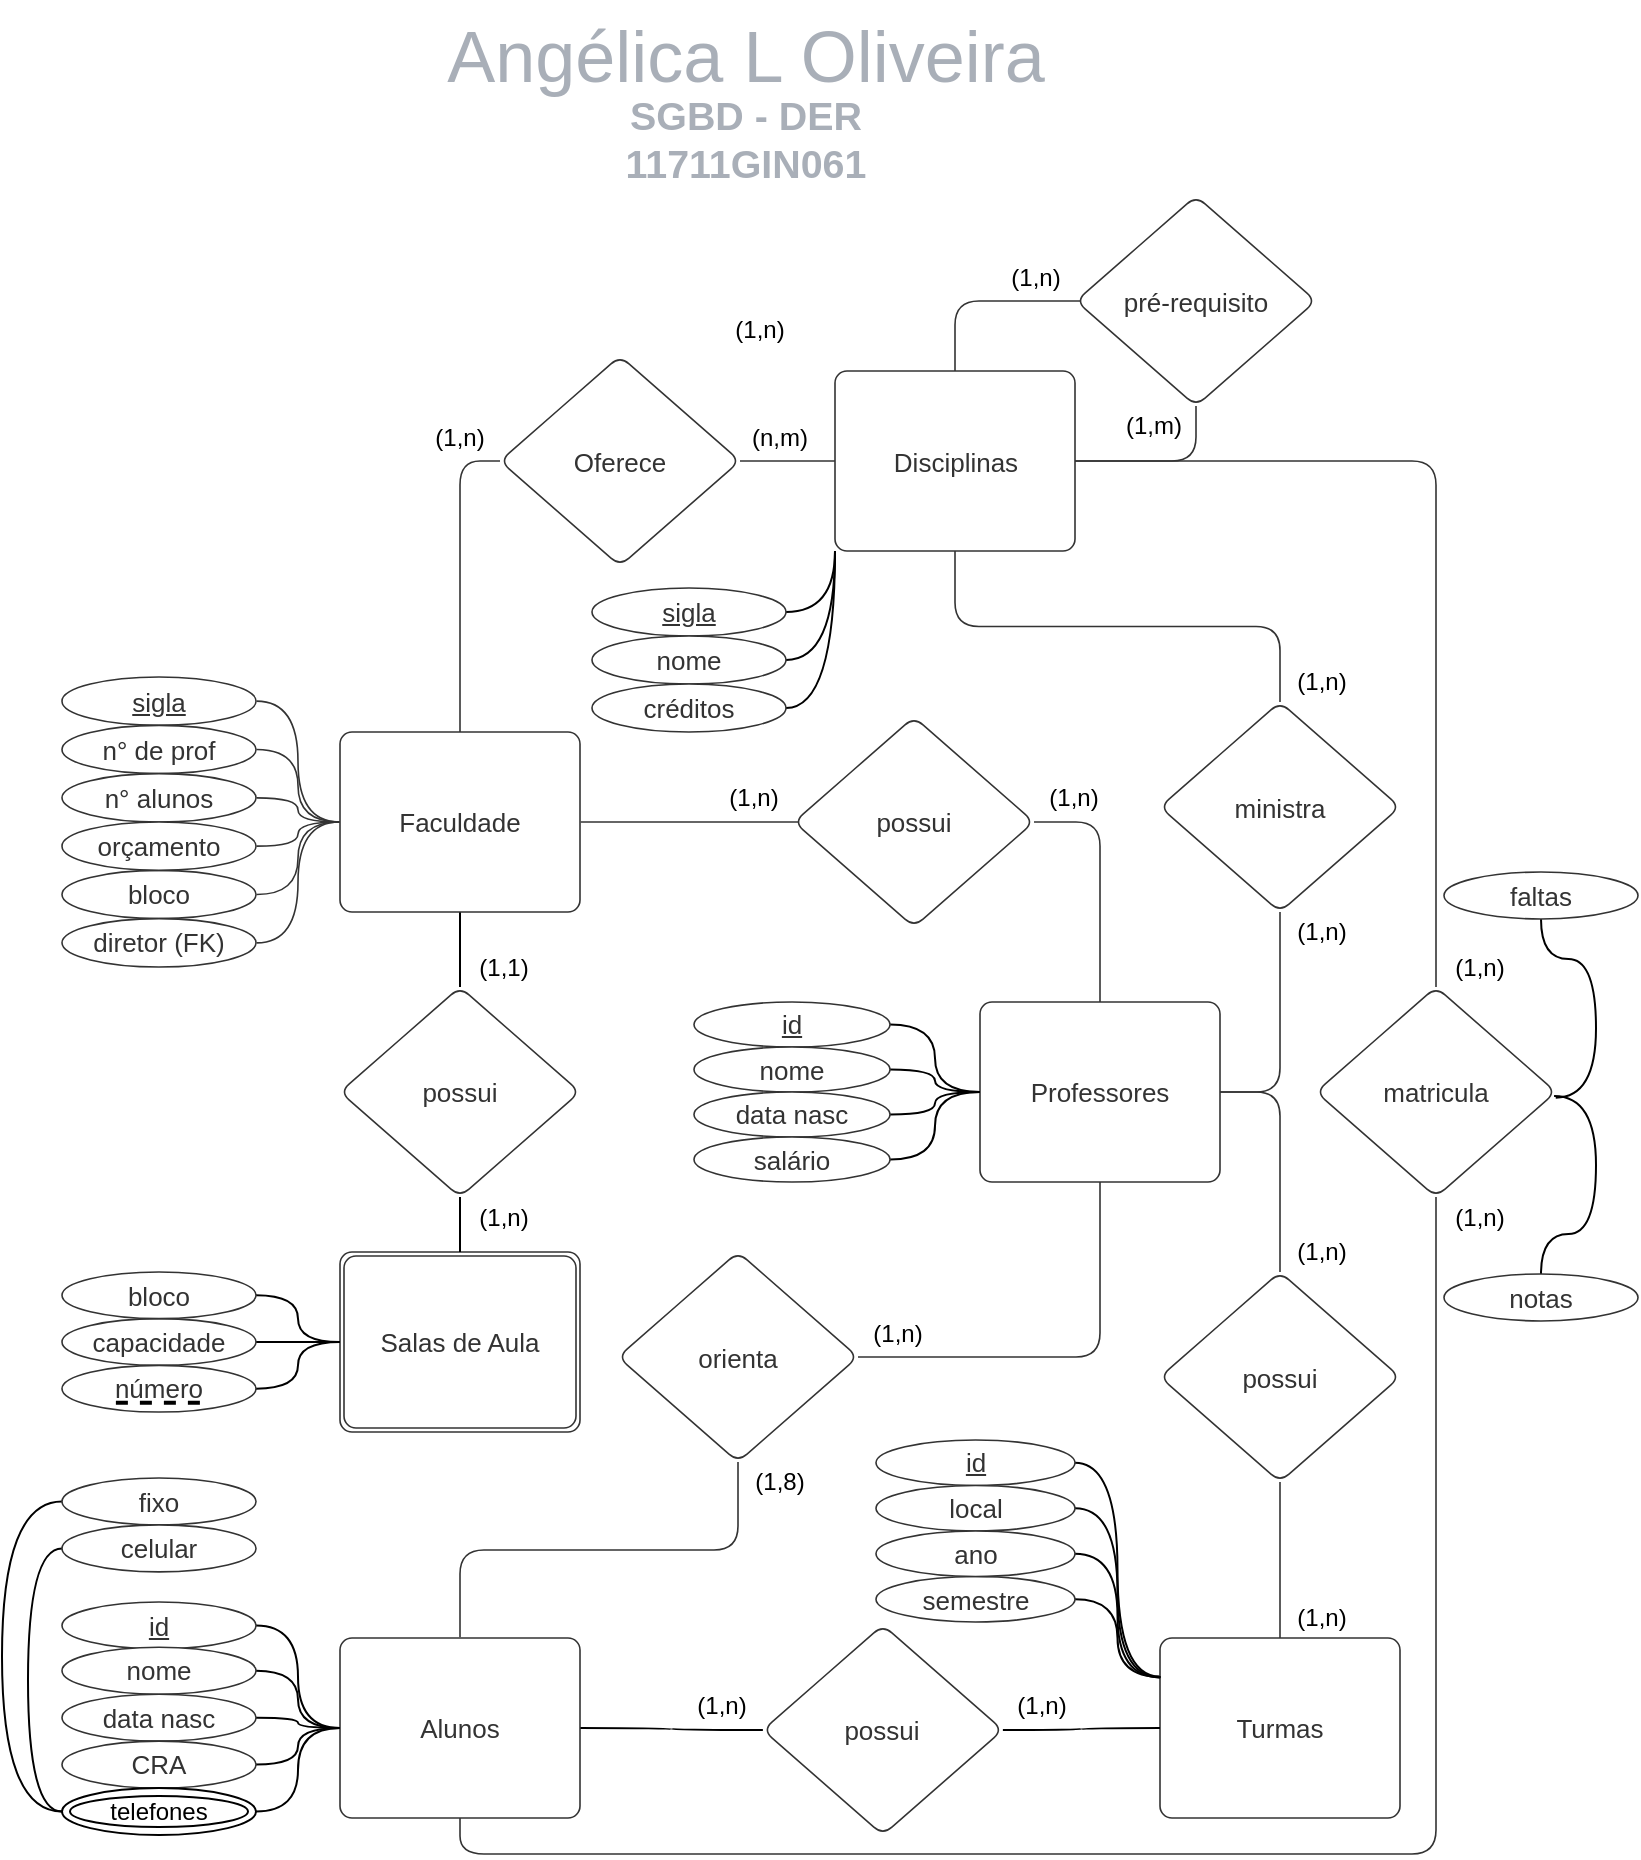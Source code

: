 <mxfile version="14.4.7" type="github">
  <diagram id="0k0tagOICq-q-ye2znuc" name="Page-1">
    <mxGraphModel dx="1537" dy="719" grid="0" gridSize="10" guides="1" tooltips="1" connect="0" arrows="1" fold="1" page="1" pageScale="1" pageWidth="827" pageHeight="1169" math="0" shadow="0">
      <root>
        <mxCell id="0" />
        <mxCell id="1" parent="0" />
        <UserObject label="&lt;div&gt;SGBD - DER&lt;/div&gt;&lt;div&gt;11711GIN061&lt;br&gt;&lt;/div&gt;" lucidchartObjectId="UGaBJGIUdZaL" id="CtVRzFDIOBK6Ej2HareU-1">
          <mxCell style="points=[[0.18,0.967,0]];html=1;overflow=block;blockSpacing=1;whiteSpace=wrap;;whiteSpace=wrap;fontSize=19.7;fontColor=#a9afb8;fontStyle=1;align=center;spacingLeft=7;spacingRight=7;spacingTop=2;spacing=3;strokeOpacity=0;fillOpacity=0;rounded=1;absoluteArcSize=1;arcSize=12;fillColor=#ffffff;strokeWidth=1.5;" parent="1" vertex="1">
            <mxGeometry x="-533" y="59" width="170" height="31" as="geometry" />
          </mxCell>
        </UserObject>
        <UserObject label="&lt;div&gt;&lt;font style=&quot;font-size: 36px&quot;&gt;Angélica L Oliveira&lt;/font&gt;&lt;/div&gt;" placeholders="1" lucidchartObjectId="UGaBLjbw9.Wj" id="CtVRzFDIOBK6Ej2HareU-3">
          <mxCell style="html=1;overflow=block;blockSpacing=1;whiteSpace=wrap;;whiteSpace=wrap;fontSize=11.5;fontColor=#a9afb8;align=center;spacingLeft=7;spacingRight=7;spacingTop=2;spacing=3;strokeOpacity=0;fillOpacity=0;rounded=1;absoluteArcSize=1;arcSize=12;fillColor=#ffffff;strokeWidth=1.5;strokeColor=#000000;" parent="1" vertex="1">
            <mxGeometry x="-688" y="19" width="480" height="14" as="geometry" />
          </mxCell>
        </UserObject>
        <mxCell id="CtVRzFDIOBK6Ej2HareU-155" style="edgeStyle=orthogonalEdgeStyle;curved=1;rounded=0;orthogonalLoop=1;jettySize=auto;html=1;exitX=0.5;exitY=1;exitDx=0;exitDy=0;entryX=0.5;entryY=0;entryDx=0;entryDy=0;endArrow=none;endFill=0;" parent="1" source="CtVRzFDIOBK6Ej2HareU-4" target="CtVRzFDIOBK6Ej2HareU-154" edge="1">
          <mxGeometry relative="1" as="geometry" />
        </mxCell>
        <UserObject label="Faculdade" lucidchartObjectId="iomj5yJkuLLF" id="CtVRzFDIOBK6Ej2HareU-4">
          <mxCell style="html=1;overflow=block;blockSpacing=1;whiteSpace=wrap;;whiteSpace=wrap;fontSize=13;fontColor=#333333;align=center;spacing=9;strokeColor=#333333;strokeOpacity=100;fillOpacity=100;rounded=1;absoluteArcSize=1;arcSize=12;fillColor=#ffffff;strokeWidth=0.8;" parent="1" vertex="1">
            <mxGeometry x="-651" y="384" width="120" height="90" as="geometry" />
          </mxCell>
        </UserObject>
        <mxCell id="CtVRzFDIOBK6Ej2HareU-110" style="edgeStyle=orthogonalEdgeStyle;curved=1;rounded=0;orthogonalLoop=1;jettySize=auto;html=1;exitX=0;exitY=0.5;exitDx=0;exitDy=0;entryX=1;entryY=0.5;entryDx=0;entryDy=0;endArrow=none;endFill=0;" parent="1" source="CtVRzFDIOBK6Ej2HareU-5" target="CtVRzFDIOBK6Ej2HareU-106" edge="1">
          <mxGeometry relative="1" as="geometry" />
        </mxCell>
        <UserObject label="Professores" lucidchartObjectId="xomj~zyaZDRu" id="CtVRzFDIOBK6Ej2HareU-5">
          <mxCell style="html=1;overflow=block;blockSpacing=1;whiteSpace=wrap;;whiteSpace=wrap;fontSize=13;fontColor=#333333;align=center;spacing=9;strokeColor=#333333;strokeOpacity=100;fillOpacity=100;rounded=1;absoluteArcSize=1;arcSize=12;fillColor=#ffffff;strokeWidth=0.8;" parent="1" vertex="1">
            <mxGeometry x="-331" y="519" width="120" height="90" as="geometry" />
          </mxCell>
        </UserObject>
        <UserObject label="Disciplinas" lucidchartObjectId="Aomjm~CfPQzT" id="CtVRzFDIOBK6Ej2HareU-6">
          <mxCell style="html=1;overflow=block;blockSpacing=1;whiteSpace=wrap;;whiteSpace=wrap;fontSize=13;fontColor=#333333;align=center;spacing=9;strokeColor=#333333;strokeOpacity=100;fillOpacity=100;rounded=1;absoluteArcSize=1;arcSize=12;fillColor=#ffffff;strokeWidth=0.8;" parent="1" vertex="1">
            <mxGeometry x="-403.5" y="203.5" width="120" height="90" as="geometry" />
          </mxCell>
        </UserObject>
        <mxCell id="CtVRzFDIOBK6Ej2HareU-151" style="edgeStyle=orthogonalEdgeStyle;curved=1;rounded=0;orthogonalLoop=1;jettySize=auto;html=1;exitX=1;exitY=0.5;exitDx=0;exitDy=0;endArrow=none;endFill=0;" parent="1" source="CtVRzFDIOBK6Ej2HareU-7" target="CtVRzFDIOBK6Ej2HareU-148" edge="1">
          <mxGeometry relative="1" as="geometry" />
        </mxCell>
        <UserObject label="Alunos" lucidchartObjectId="FomjPvOgdOiP" id="CtVRzFDIOBK6Ej2HareU-7">
          <mxCell style="html=1;overflow=block;blockSpacing=1;whiteSpace=wrap;;whiteSpace=wrap;fontSize=13;fontColor=#333333;align=center;spacing=9;strokeColor=#333333;strokeOpacity=100;fillOpacity=100;rounded=1;absoluteArcSize=1;arcSize=12;fillColor=#ffffff;strokeWidth=0.8;" parent="1" vertex="1">
            <mxGeometry x="-651" y="837" width="120" height="90" as="geometry" />
          </mxCell>
        </UserObject>
        <UserObject label="Oferece" lucidchartObjectId="UzmjYmP2OxTb" id="CtVRzFDIOBK6Ej2HareU-8">
          <mxCell style="html=1;overflow=block;blockSpacing=1;whiteSpace=wrap;shape=rhombus;whiteSpace=wrap;fontSize=13;fontColor=#333333;align=center;spacing=3.8;strokeColor=#333333;strokeOpacity=100;fillOpacity=100;rounded=1;absoluteArcSize=1;arcSize=12;fillColor=#ffffff;strokeWidth=0.8;" parent="1" vertex="1">
            <mxGeometry x="-571" y="196" width="120" height="105" as="geometry" />
          </mxCell>
        </UserObject>
        <UserObject label="" lucidchartObjectId="dAmjuNjE_fYU" id="CtVRzFDIOBK6Ej2HareU-9">
          <mxCell style="html=1;jettySize=18;whiteSpace=wrap;fontSize=13;strokeColor=#333333;strokeOpacity=100;strokeWidth=0.8;rounded=1;arcSize=24;edgeStyle=orthogonalEdgeStyle;startArrow=none;;endArrow=none;;exitX=0.5;exitY=0;entryX=0;entryY=0.5;entryDx=0;entryDy=0;exitDx=0;exitDy=0;" parent="1" source="CtVRzFDIOBK6Ej2HareU-4" target="CtVRzFDIOBK6Ej2HareU-8" edge="1">
            <mxGeometry width="100" height="100" relative="1" as="geometry">
              <Array as="points" />
            </mxGeometry>
          </mxCell>
        </UserObject>
        <UserObject label="" lucidchartObjectId="xAmjLvCmLTmo" id="CtVRzFDIOBK6Ej2HareU-10">
          <mxCell style="html=1;jettySize=18;whiteSpace=wrap;fontSize=13;strokeColor=#333333;strokeOpacity=100;strokeWidth=0.8;rounded=1;arcSize=24;edgeStyle=orthogonalEdgeStyle;startArrow=none;;endArrow=none;;exitX=1;exitY=0.5;entryX=0;entryY=0.5;exitDx=0;exitDy=0;entryDx=0;entryDy=0;" parent="1" source="CtVRzFDIOBK6Ej2HareU-8" target="CtVRzFDIOBK6Ej2HareU-6" edge="1">
            <mxGeometry width="100" height="100" relative="1" as="geometry">
              <Array as="points" />
            </mxGeometry>
          </mxCell>
        </UserObject>
        <UserObject label="possui" lucidchartObjectId="~BmjNlRGVKcV" id="CtVRzFDIOBK6Ej2HareU-11">
          <mxCell style="html=1;overflow=block;blockSpacing=1;whiteSpace=wrap;shape=rhombus;whiteSpace=wrap;fontSize=13;fontColor=#333333;align=center;spacing=3.8;strokeColor=#333333;strokeOpacity=100;fillOpacity=100;rounded=1;absoluteArcSize=1;arcSize=12;fillColor=#ffffff;strokeWidth=0.8;" parent="1" vertex="1">
            <mxGeometry x="-424" y="376.5" width="120" height="105" as="geometry" />
          </mxCell>
        </UserObject>
        <UserObject label="" lucidchartObjectId="MCmj5-dp299C" id="CtVRzFDIOBK6Ej2HareU-12">
          <mxCell style="html=1;jettySize=18;whiteSpace=wrap;fontSize=13;strokeColor=#333333;strokeOpacity=100;strokeWidth=0.8;rounded=1;arcSize=24;edgeStyle=orthogonalEdgeStyle;startArrow=none;;endArrow=none;;exitX=0.5;exitY=0;entryX=1;entryY=0.5;entryDx=0;entryDy=0;exitDx=0;exitDy=0;" parent="1" source="CtVRzFDIOBK6Ej2HareU-5" target="CtVRzFDIOBK6Ej2HareU-11" edge="1">
            <mxGeometry width="100" height="100" relative="1" as="geometry">
              <Array as="points" />
            </mxGeometry>
          </mxCell>
        </UserObject>
        <UserObject label="" lucidchartObjectId="WCmjzMi76Cz9" id="CtVRzFDIOBK6Ej2HareU-13">
          <mxCell style="html=1;jettySize=18;whiteSpace=wrap;fontSize=13;strokeColor=#333333;strokeOpacity=100;strokeWidth=0.8;rounded=1;arcSize=24;edgeStyle=orthogonalEdgeStyle;startArrow=none;;endArrow=none;;exitX=0.019;exitY=0.5;exitPerimeter=0;entryX=1.003;entryY=0.5;entryPerimeter=0;" parent="1" source="CtVRzFDIOBK6Ej2HareU-11" target="CtVRzFDIOBK6Ej2HareU-4" edge="1">
            <mxGeometry width="100" height="100" relative="1" as="geometry">
              <Array as="points" />
            </mxGeometry>
          </mxCell>
        </UserObject>
        <UserObject label="ministra" lucidchartObjectId="_CmjO9TMk5nC" id="CtVRzFDIOBK6Ej2HareU-14">
          <mxCell style="html=1;overflow=block;blockSpacing=1;whiteSpace=wrap;shape=rhombus;whiteSpace=wrap;fontSize=13;fontColor=#333333;align=center;spacing=3.8;strokeColor=#333333;strokeOpacity=100;fillOpacity=100;rounded=1;absoluteArcSize=1;arcSize=12;fillColor=#ffffff;strokeWidth=0.8;" parent="1" vertex="1">
            <mxGeometry x="-241" y="369" width="120" height="105" as="geometry" />
          </mxCell>
        </UserObject>
        <UserObject label="" lucidchartObjectId="aDmjiUkm2qg4" id="CtVRzFDIOBK6Ej2HareU-15">
          <mxCell style="html=1;jettySize=18;whiteSpace=wrap;fontSize=13;strokeColor=#333333;strokeOpacity=100;strokeWidth=0.8;rounded=1;arcSize=24;edgeStyle=orthogonalEdgeStyle;startArrow=none;;endArrow=none;;exitX=1;exitY=0.5;entryX=0.5;entryY=1;entryDx=0;entryDy=0;exitDx=0;exitDy=0;" parent="1" source="CtVRzFDIOBK6Ej2HareU-5" target="CtVRzFDIOBK6Ej2HareU-14" edge="1">
            <mxGeometry width="100" height="100" relative="1" as="geometry">
              <Array as="points" />
              <mxPoint x="-191" y="4" as="targetPoint" />
            </mxGeometry>
          </mxCell>
        </UserObject>
        <UserObject label="" lucidchartObjectId="fDmjT.F.xK~0" id="CtVRzFDIOBK6Ej2HareU-16">
          <mxCell style="html=1;jettySize=18;whiteSpace=wrap;fontSize=13;strokeColor=#333333;strokeOpacity=100;strokeWidth=0.8;rounded=1;arcSize=24;edgeStyle=orthogonalEdgeStyle;startArrow=none;;endArrow=none;;entryX=0.5;entryY=1;exitX=0.5;exitY=0;exitDx=0;exitDy=0;entryDx=0;entryDy=0;" parent="1" source="CtVRzFDIOBK6Ej2HareU-14" target="CtVRzFDIOBK6Ej2HareU-6" edge="1">
            <mxGeometry width="100" height="100" relative="1" as="geometry">
              <Array as="points" />
              <mxPoint x="-181" y="411" as="sourcePoint" />
            </mxGeometry>
          </mxCell>
        </UserObject>
        <UserObject label="orienta" lucidchartObjectId="pDmjEAedYxlP" id="CtVRzFDIOBK6Ej2HareU-17">
          <mxCell style="html=1;overflow=block;blockSpacing=1;whiteSpace=wrap;shape=rhombus;whiteSpace=wrap;fontSize=13;fontColor=#333333;align=center;spacing=3.8;strokeColor=#333333;strokeOpacity=100;fillOpacity=100;rounded=1;absoluteArcSize=1;arcSize=12;fillColor=#ffffff;strokeWidth=0.8;" parent="1" vertex="1">
            <mxGeometry x="-512" y="644" width="120" height="105" as="geometry" />
          </mxCell>
        </UserObject>
        <UserObject label="" lucidchartObjectId="yDmjnPk5z_PZ" id="CtVRzFDIOBK6Ej2HareU-18">
          <mxCell style="html=1;jettySize=18;whiteSpace=wrap;fontSize=13;strokeColor=#333333;strokeOpacity=100;strokeWidth=0.8;rounded=1;arcSize=24;edgeStyle=orthogonalEdgeStyle;startArrow=none;;endArrow=none;;exitX=0.5;exitY=1;entryX=1;entryY=0.5;exitDx=0;exitDy=0;entryDx=0;entryDy=0;" parent="1" source="CtVRzFDIOBK6Ej2HareU-5" target="CtVRzFDIOBK6Ej2HareU-17" edge="1">
            <mxGeometry width="100" height="100" relative="1" as="geometry">
              <Array as="points" />
            </mxGeometry>
          </mxCell>
        </UserObject>
        <UserObject label="" lucidchartObjectId="BDmjD462HrRi" id="CtVRzFDIOBK6Ej2HareU-19">
          <mxCell style="html=1;jettySize=18;whiteSpace=wrap;fontSize=13;strokeColor=#333333;strokeOpacity=100;strokeWidth=0.8;rounded=1;arcSize=24;edgeStyle=orthogonalEdgeStyle;startArrow=none;;endArrow=none;;entryX=0.5;entryY=-0.004;entryPerimeter=0;exitX=0.5;exitY=1;exitDx=0;exitDy=0;" parent="1" source="CtVRzFDIOBK6Ej2HareU-17" target="CtVRzFDIOBK6Ej2HareU-7" edge="1">
            <mxGeometry width="100" height="100" relative="1" as="geometry">
              <Array as="points" />
              <mxPoint x="-452" y="749" as="sourcePoint" />
            </mxGeometry>
          </mxCell>
        </UserObject>
        <UserObject label="possui" lucidchartObjectId="ZDmjs5NYemhn" id="CtVRzFDIOBK6Ej2HareU-20">
          <mxCell style="html=1;overflow=block;blockSpacing=1;whiteSpace=wrap;shape=rhombus;whiteSpace=wrap;fontSize=13;fontColor=#333333;align=center;spacing=3.8;strokeColor=#333333;strokeOpacity=100;fillOpacity=100;rounded=1;absoluteArcSize=1;arcSize=12;fillColor=#ffffff;strokeWidth=0.8;" parent="1" vertex="1">
            <mxGeometry x="-241" y="654" width="120" height="105" as="geometry" />
          </mxCell>
        </UserObject>
        <UserObject label="" lucidchartObjectId="pEmja8BC-TZG" id="CtVRzFDIOBK6Ej2HareU-21">
          <mxCell style="html=1;jettySize=18;whiteSpace=wrap;fontSize=13;strokeColor=#333333;strokeOpacity=100;strokeWidth=0.8;rounded=1;arcSize=24;edgeStyle=orthogonalEdgeStyle;startArrow=none;;endArrow=none;;exitX=1;exitY=0.5;exitDx=0;exitDy=0;" parent="1" source="CtVRzFDIOBK6Ej2HareU-5" target="CtVRzFDIOBK6Ej2HareU-20" edge="1">
            <mxGeometry width="100" height="100" relative="1" as="geometry">
              <Array as="points" />
            </mxGeometry>
          </mxCell>
        </UserObject>
        <UserObject label="" lucidchartObjectId="FEmjuh.W_axb" id="CtVRzFDIOBK6Ej2HareU-22">
          <mxCell style="html=1;jettySize=18;whiteSpace=wrap;fontSize=13;strokeColor=#333333;strokeOpacity=100;strokeWidth=0.8;rounded=1;arcSize=24;edgeStyle=orthogonalEdgeStyle;startArrow=none;;endArrow=none;;exitX=0.5;exitY=1;entryX=0.5;entryY=0;exitDx=0;exitDy=0;entryDx=0;entryDy=0;" parent="1" source="CtVRzFDIOBK6Ej2HareU-20" target="CtVRzFDIOBK6Ej2HareU-34" edge="1">
            <mxGeometry width="100" height="100" relative="1" as="geometry">
              <Array as="points" />
              <mxPoint x="-183.06" y="773" as="sourcePoint" />
            </mxGeometry>
          </mxCell>
        </UserObject>
        <UserObject label="pré-requisito" lucidchartObjectId="REmjL6j6m4Zm" id="CtVRzFDIOBK6Ej2HareU-23">
          <mxCell style="html=1;overflow=block;blockSpacing=1;whiteSpace=wrap;shape=rhombus;whiteSpace=wrap;fontSize=13;fontColor=#333333;align=center;spacing=3.8;strokeColor=#333333;strokeOpacity=100;fillOpacity=100;rounded=1;absoluteArcSize=1;arcSize=12;fillColor=#ffffff;strokeWidth=0.8;" parent="1" vertex="1">
            <mxGeometry x="-283" y="116" width="120" height="105" as="geometry" />
          </mxCell>
        </UserObject>
        <UserObject label="" lucidchartObjectId="YEmjEZizZ.XD" id="CtVRzFDIOBK6Ej2HareU-24">
          <mxCell style="html=1;jettySize=18;whiteSpace=wrap;fontSize=13;strokeColor=#333333;strokeOpacity=100;strokeWidth=0.8;rounded=1;arcSize=24;edgeStyle=orthogonalEdgeStyle;startArrow=none;;endArrow=none;;exitX=1;exitY=0.5;entryX=0.5;entryY=1;exitDx=0;exitDy=0;entryDx=0;entryDy=0;" parent="1" source="CtVRzFDIOBK6Ej2HareU-6" target="CtVRzFDIOBK6Ej2HareU-23" edge="1">
            <mxGeometry width="100" height="100" relative="1" as="geometry">
              <Array as="points" />
            </mxGeometry>
          </mxCell>
        </UserObject>
        <UserObject label="" lucidchartObjectId="9EmjZBSx3TJS" id="CtVRzFDIOBK6Ej2HareU-25">
          <mxCell style="html=1;jettySize=18;whiteSpace=wrap;fontSize=13;strokeColor=#333333;strokeOpacity=100;strokeWidth=0.8;rounded=1;arcSize=24;edgeStyle=orthogonalEdgeStyle;startArrow=none;;endArrow=none;;exitX=0.019;exitY=0.5;exitPerimeter=0;entryX=0.5;entryY=0;entryDx=0;entryDy=0;" parent="1" source="CtVRzFDIOBK6Ej2HareU-23" target="CtVRzFDIOBK6Ej2HareU-6" edge="1">
            <mxGeometry width="100" height="100" relative="1" as="geometry">
              <Array as="points" />
            </mxGeometry>
          </mxCell>
        </UserObject>
        <UserObject label="Salas de Aula" lucidchartObjectId="ZJmj8_7ffC9h" id="CtVRzFDIOBK6Ej2HareU-32">
          <mxCell style="html=1;overflow=block;blockSpacing=1;whiteSpace=wrap;shape=ext;double=1;whiteSpace=wrap;fontSize=13;fontColor=#333333;align=center;spacing=3.8;strokeColor=#333333;strokeOpacity=100;fillOpacity=100;rounded=1;absoluteArcSize=1;arcSize=12;fillColor=#ffffff;strokeWidth=0.8;" parent="1" vertex="1">
            <mxGeometry x="-651" y="644" width="120" height="90" as="geometry" />
          </mxCell>
        </UserObject>
        <mxCell id="CtVRzFDIOBK6Ej2HareU-93" style="edgeStyle=orthogonalEdgeStyle;rounded=0;orthogonalLoop=1;jettySize=auto;html=1;entryX=1;entryY=0.5;entryDx=0;entryDy=0;endArrow=none;endFill=0;curved=1;exitX=-0.001;exitY=0.214;exitDx=0;exitDy=0;exitPerimeter=0;" parent="1" source="CtVRzFDIOBK6Ej2HareU-34" target="CtVRzFDIOBK6Ej2HareU-78" edge="1">
          <mxGeometry relative="1" as="geometry">
            <mxPoint x="-242" y="848" as="sourcePoint" />
          </mxGeometry>
        </mxCell>
        <UserObject label="Turmas" lucidchartObjectId="HPmjRnHx5ylr" id="CtVRzFDIOBK6Ej2HareU-34">
          <mxCell style="html=1;overflow=block;blockSpacing=1;whiteSpace=wrap;;whiteSpace=wrap;fontSize=13;fontColor=#333333;align=center;spacing=3.8;strokeColor=#333333;strokeOpacity=100;fillOpacity=100;rounded=1;absoluteArcSize=1;arcSize=12;fillColor=#ffffff;strokeWidth=0.8;" parent="1" vertex="1">
            <mxGeometry x="-241" y="837" width="120" height="90" as="geometry" />
          </mxCell>
        </UserObject>
        <UserObject label="" lucidchartObjectId="5Smj8ZvPu2pv" id="CtVRzFDIOBK6Ej2HareU-39">
          <mxCell style="html=1;jettySize=18;whiteSpace=wrap;fontSize=13;strokeColor=#333333;strokeOpacity=100;strokeWidth=0.8;rounded=1;arcSize=24;edgeStyle=orthogonalEdgeStyle;startArrow=none;;endArrow=none;;exitX=1.003;exitY=0.5;exitPerimeter=0;entryX=-0.003;entryY=0.5;entryPerimeter=0;curved=1;" parent="1" source="CtVRzFDIOBK6Ej2HareU-33" target="CtVRzFDIOBK6Ej2HareU-4" edge="1">
            <mxGeometry width="100" height="100" relative="1" as="geometry" />
          </mxCell>
        </UserObject>
        <UserObject label="" lucidchartObjectId="bTmjVLnhN5Iq" id="CtVRzFDIOBK6Ej2HareU-40">
          <mxCell style="html=1;jettySize=18;whiteSpace=wrap;fontSize=13;strokeColor=#333333;strokeOpacity=100;strokeWidth=0.8;rounded=1;arcSize=24;edgeStyle=orthogonalEdgeStyle;startArrow=none;;endArrow=none;;exitX=1.003;exitY=0.5;exitPerimeter=0;entryX=-0.003;entryY=0.5;entryPerimeter=0;curved=1;" parent="1" source="CtVRzFDIOBK6Ej2HareU-35" target="CtVRzFDIOBK6Ej2HareU-4" edge="1">
            <mxGeometry width="100" height="100" relative="1" as="geometry" />
          </mxCell>
        </UserObject>
        <UserObject label="" lucidchartObjectId="mTmjp_HUGFZe" id="CtVRzFDIOBK6Ej2HareU-41">
          <mxCell style="html=1;jettySize=18;whiteSpace=wrap;fontSize=13;strokeColor=#333333;strokeOpacity=100;strokeWidth=0.8;rounded=1;arcSize=24;edgeStyle=orthogonalEdgeStyle;startArrow=none;;endArrow=none;;exitX=1.003;exitY=0.5;exitPerimeter=0;entryX=-0.003;entryY=0.5;entryPerimeter=0;curved=1;" parent="1" source="CtVRzFDIOBK6Ej2HareU-37" target="CtVRzFDIOBK6Ej2HareU-4" edge="1">
            <mxGeometry width="100" height="100" relative="1" as="geometry" />
          </mxCell>
        </UserObject>
        <UserObject label="" lucidchartObjectId="qTmjNSVt_GpQ" id="CtVRzFDIOBK6Ej2HareU-42">
          <mxCell style="html=1;jettySize=18;whiteSpace=wrap;fontSize=13;strokeColor=#333333;strokeOpacity=100;strokeWidth=0.8;rounded=1;arcSize=24;edgeStyle=orthogonalEdgeStyle;startArrow=none;;endArrow=none;;exitX=1.003;exitY=0.5;exitPerimeter=0;entryX=-0.003;entryY=0.5;entryPerimeter=0;curved=1;" parent="1" source="CtVRzFDIOBK6Ej2HareU-38" target="CtVRzFDIOBK6Ej2HareU-4" edge="1">
            <mxGeometry width="100" height="100" relative="1" as="geometry" />
          </mxCell>
        </UserObject>
        <UserObject label="" lucidchartObjectId="tTmjfXXcpOUJ" id="CtVRzFDIOBK6Ej2HareU-43">
          <mxCell style="html=1;jettySize=18;whiteSpace=wrap;fontSize=13;strokeColor=#333333;strokeOpacity=100;strokeWidth=0.8;rounded=1;arcSize=24;edgeStyle=orthogonalEdgeStyle;startArrow=none;;endArrow=none;;exitX=1.003;exitY=0.5;exitPerimeter=0;entryX=-0.003;entryY=0.5;entryPerimeter=0;curved=1;" parent="1" source="CtVRzFDIOBK6Ej2HareU-36" target="CtVRzFDIOBK6Ej2HareU-4" edge="1">
            <mxGeometry width="100" height="100" relative="1" as="geometry" />
          </mxCell>
        </UserObject>
        <UserObject label="" lucidchartObjectId="MUmjPoIUckg." id="CtVRzFDIOBK6Ej2HareU-45">
          <mxCell style="html=1;jettySize=18;whiteSpace=wrap;fontSize=13;strokeColor=#333333;strokeOpacity=100;strokeWidth=0.8;rounded=1;arcSize=24;edgeStyle=orthogonalEdgeStyle;startArrow=none;;endArrow=none;;exitX=1.003;exitY=0.5;exitPerimeter=0;entryX=-0.003;entryY=0.5;entryPerimeter=0;curved=1;" parent="1" source="CtVRzFDIOBK6Ej2HareU-44" target="CtVRzFDIOBK6Ej2HareU-4" edge="1">
            <mxGeometry width="100" height="100" relative="1" as="geometry" />
          </mxCell>
        </UserObject>
        <mxCell id="CtVRzFDIOBK6Ej2HareU-76" style="edgeStyle=orthogonalEdgeStyle;rounded=0;orthogonalLoop=1;jettySize=auto;html=1;exitX=0.5;exitY=1;exitDx=0;exitDy=0;" parent="1" edge="1">
          <mxGeometry relative="1" as="geometry">
            <mxPoint x="-183.06" y="773" as="sourcePoint" />
            <mxPoint x="-183.06" y="773" as="targetPoint" />
          </mxGeometry>
        </mxCell>
        <mxCell id="CtVRzFDIOBK6Ej2HareU-94" style="edgeStyle=orthogonalEdgeStyle;rounded=0;orthogonalLoop=1;jettySize=auto;html=1;exitX=1;exitY=0.5;exitDx=0;exitDy=0;endArrow=none;endFill=0;curved=1;entryX=0.003;entryY=0.217;entryDx=0;entryDy=0;entryPerimeter=0;" parent="1" source="CtVRzFDIOBK6Ej2HareU-79" target="CtVRzFDIOBK6Ej2HareU-34" edge="1">
          <mxGeometry relative="1" as="geometry">
            <mxPoint x="-241" y="838" as="targetPoint" />
          </mxGeometry>
        </mxCell>
        <mxCell id="CtVRzFDIOBK6Ej2HareU-95" style="edgeStyle=orthogonalEdgeStyle;rounded=0;orthogonalLoop=1;jettySize=auto;html=1;exitX=1;exitY=0.5;exitDx=0;exitDy=0;endArrow=none;endFill=0;curved=1;entryX=0.001;entryY=0.219;entryDx=0;entryDy=0;entryPerimeter=0;" parent="1" source="CtVRzFDIOBK6Ej2HareU-81" target="CtVRzFDIOBK6Ej2HareU-34" edge="1">
          <mxGeometry relative="1" as="geometry">
            <mxPoint x="-239" y="863" as="targetPoint" />
          </mxGeometry>
        </mxCell>
        <mxCell id="CtVRzFDIOBK6Ej2HareU-96" style="edgeStyle=orthogonalEdgeStyle;rounded=0;orthogonalLoop=1;jettySize=auto;html=1;exitX=1;exitY=0.5;exitDx=0;exitDy=0;endArrow=none;endFill=0;curved=1;entryX=-0.001;entryY=0.219;entryDx=0;entryDy=0;entryPerimeter=0;" parent="1" source="CtVRzFDIOBK6Ej2HareU-82" target="CtVRzFDIOBK6Ej2HareU-34" edge="1">
          <mxGeometry relative="1" as="geometry">
            <mxPoint x="-238" y="844" as="targetPoint" />
          </mxGeometry>
        </mxCell>
        <mxCell id="CtVRzFDIOBK6Ej2HareU-102" style="edgeStyle=orthogonalEdgeStyle;curved=1;rounded=0;orthogonalLoop=1;jettySize=auto;html=1;exitX=1;exitY=0.5;exitDx=0;exitDy=0;entryX=0;entryY=1;entryDx=0;entryDy=0;endArrow=none;endFill=0;" parent="1" source="CtVRzFDIOBK6Ej2HareU-97" target="CtVRzFDIOBK6Ej2HareU-6" edge="1">
          <mxGeometry relative="1" as="geometry" />
        </mxCell>
        <mxCell id="CtVRzFDIOBK6Ej2HareU-105" style="edgeStyle=orthogonalEdgeStyle;curved=1;rounded=0;orthogonalLoop=1;jettySize=auto;html=1;exitX=1;exitY=0.5;exitDx=0;exitDy=0;endArrow=none;endFill=0;entryX=0;entryY=1;entryDx=0;entryDy=0;" parent="1" source="CtVRzFDIOBK6Ej2HareU-98" target="CtVRzFDIOBK6Ej2HareU-6" edge="1">
          <mxGeometry relative="1" as="geometry" />
        </mxCell>
        <mxCell id="CtVRzFDIOBK6Ej2HareU-104" style="edgeStyle=orthogonalEdgeStyle;curved=1;rounded=0;orthogonalLoop=1;jettySize=auto;html=1;exitX=1;exitY=0.5;exitDx=0;exitDy=0;endArrow=none;endFill=0;entryX=0;entryY=1;entryDx=0;entryDy=0;" parent="1" source="CtVRzFDIOBK6Ej2HareU-99" target="CtVRzFDIOBK6Ej2HareU-6" edge="1">
          <mxGeometry relative="1" as="geometry" />
        </mxCell>
        <mxCell id="CtVRzFDIOBK6Ej2HareU-111" style="edgeStyle=orthogonalEdgeStyle;curved=1;rounded=0;orthogonalLoop=1;jettySize=auto;html=1;exitX=1;exitY=0.5;exitDx=0;exitDy=0;endArrow=none;endFill=0;entryX=0;entryY=0.5;entryDx=0;entryDy=0;" parent="1" source="CtVRzFDIOBK6Ej2HareU-107" target="CtVRzFDIOBK6Ej2HareU-5" edge="1">
          <mxGeometry relative="1" as="geometry">
            <mxPoint x="-81" y="374" as="targetPoint" />
          </mxGeometry>
        </mxCell>
        <mxCell id="CtVRzFDIOBK6Ej2HareU-112" style="edgeStyle=orthogonalEdgeStyle;curved=1;rounded=0;orthogonalLoop=1;jettySize=auto;html=1;exitX=1;exitY=0.5;exitDx=0;exitDy=0;endArrow=none;endFill=0;entryX=0;entryY=0.5;entryDx=0;entryDy=0;" parent="1" source="CtVRzFDIOBK6Ej2HareU-108" target="CtVRzFDIOBK6Ej2HareU-5" edge="1">
          <mxGeometry relative="1" as="geometry">
            <mxPoint x="-81" y="384" as="targetPoint" />
          </mxGeometry>
        </mxCell>
        <mxCell id="CtVRzFDIOBK6Ej2HareU-113" style="edgeStyle=orthogonalEdgeStyle;curved=1;rounded=0;orthogonalLoop=1;jettySize=auto;html=1;exitX=1;exitY=0.5;exitDx=0;exitDy=0;endArrow=none;endFill=0;entryX=0;entryY=0.5;entryDx=0;entryDy=0;" parent="1" source="CtVRzFDIOBK6Ej2HareU-109" target="CtVRzFDIOBK6Ej2HareU-5" edge="1">
          <mxGeometry relative="1" as="geometry">
            <mxPoint x="-81" y="384" as="targetPoint" />
          </mxGeometry>
        </mxCell>
        <mxCell id="CtVRzFDIOBK6Ej2HareU-122" style="edgeStyle=orthogonalEdgeStyle;curved=1;rounded=0;orthogonalLoop=1;jettySize=auto;html=1;exitX=1;exitY=0.5;exitDx=0;exitDy=0;entryX=0;entryY=0.5;entryDx=0;entryDy=0;endArrow=none;endFill=0;" parent="1" source="CtVRzFDIOBK6Ej2HareU-114" target="CtVRzFDIOBK6Ej2HareU-7" edge="1">
          <mxGeometry relative="1" as="geometry" />
        </mxCell>
        <mxCell id="CtVRzFDIOBK6Ej2HareU-127" style="edgeStyle=orthogonalEdgeStyle;curved=1;rounded=0;orthogonalLoop=1;jettySize=auto;html=1;exitX=1;exitY=0.5;exitDx=0;exitDy=0;entryX=0;entryY=0.5;entryDx=0;entryDy=0;endArrow=none;endFill=0;" parent="1" source="CtVRzFDIOBK6Ej2HareU-115" target="CtVRzFDIOBK6Ej2HareU-7" edge="1">
          <mxGeometry relative="1" as="geometry" />
        </mxCell>
        <mxCell id="CtVRzFDIOBK6Ej2HareU-128" style="edgeStyle=orthogonalEdgeStyle;curved=1;rounded=0;orthogonalLoop=1;jettySize=auto;html=1;exitX=1;exitY=0.5;exitDx=0;exitDy=0;entryX=0;entryY=0.5;entryDx=0;entryDy=0;endArrow=none;endFill=0;" parent="1" source="CtVRzFDIOBK6Ej2HareU-116" target="CtVRzFDIOBK6Ej2HareU-7" edge="1">
          <mxGeometry relative="1" as="geometry" />
        </mxCell>
        <mxCell id="CtVRzFDIOBK6Ej2HareU-130" style="edgeStyle=orthogonalEdgeStyle;curved=1;rounded=0;orthogonalLoop=1;jettySize=auto;html=1;exitX=1;exitY=0.5;exitDx=0;exitDy=0;entryX=0;entryY=0.5;entryDx=0;entryDy=0;endArrow=none;endFill=0;" parent="1" source="CtVRzFDIOBK6Ej2HareU-117" target="CtVRzFDIOBK6Ej2HareU-7" edge="1">
          <mxGeometry relative="1" as="geometry" />
        </mxCell>
        <mxCell id="CtVRzFDIOBK6Ej2HareU-131" style="edgeStyle=orthogonalEdgeStyle;curved=1;rounded=0;orthogonalLoop=1;jettySize=auto;html=1;exitX=1;exitY=0.5;exitDx=0;exitDy=0;entryX=0;entryY=0.5;entryDx=0;entryDy=0;endArrow=none;endFill=0;" parent="1" source="CtVRzFDIOBK6Ej2HareU-118" target="CtVRzFDIOBK6Ej2HareU-7" edge="1">
          <mxGeometry relative="1" as="geometry" />
        </mxCell>
        <mxCell id="CtVRzFDIOBK6Ej2HareU-137" style="edgeStyle=orthogonalEdgeStyle;curved=1;rounded=0;orthogonalLoop=1;jettySize=auto;html=1;entryX=0;entryY=0.5;entryDx=0;entryDy=0;endArrow=none;endFill=0;" parent="1" source="CtVRzFDIOBK6Ej2HareU-141" target="CtVRzFDIOBK6Ej2HareU-32" edge="1">
          <mxGeometry relative="1" as="geometry">
            <mxPoint x="-496" y="659" as="sourcePoint" />
          </mxGeometry>
        </mxCell>
        <mxCell id="CtVRzFDIOBK6Ej2HareU-138" style="edgeStyle=orthogonalEdgeStyle;curved=1;rounded=0;orthogonalLoop=1;jettySize=auto;html=1;entryX=0;entryY=0.5;entryDx=0;entryDy=0;endArrow=none;endFill=0;" parent="1" source="CtVRzFDIOBK6Ej2HareU-136" target="CtVRzFDIOBK6Ej2HareU-32" edge="1">
          <mxGeometry relative="1" as="geometry" />
        </mxCell>
        <mxCell id="CtVRzFDIOBK6Ej2HareU-152" style="edgeStyle=orthogonalEdgeStyle;curved=1;rounded=0;orthogonalLoop=1;jettySize=auto;html=1;entryX=0;entryY=0.5;entryDx=0;entryDy=0;endArrow=none;endFill=0;" parent="1" source="CtVRzFDIOBK6Ej2HareU-148" target="CtVRzFDIOBK6Ej2HareU-34" edge="1">
          <mxGeometry relative="1" as="geometry" />
        </mxCell>
        <UserObject label="possui" lucidchartObjectId="pDmjEAedYxlP" id="CtVRzFDIOBK6Ej2HareU-148">
          <mxCell style="html=1;overflow=block;blockSpacing=1;whiteSpace=wrap;shape=rhombus;whiteSpace=wrap;fontSize=13;fontColor=#333333;align=center;spacing=3.8;strokeColor=#333333;strokeOpacity=100;fillOpacity=100;rounded=1;absoluteArcSize=1;arcSize=12;fillColor=#ffffff;strokeWidth=0.8;" parent="1" vertex="1">
            <mxGeometry x="-439.56" y="830.5" width="120" height="105" as="geometry" />
          </mxCell>
        </UserObject>
        <mxCell id="CtVRzFDIOBK6Ej2HareU-153" style="edgeStyle=orthogonalEdgeStyle;curved=1;rounded=0;orthogonalLoop=1;jettySize=auto;html=1;endArrow=none;endFill=0;entryX=0;entryY=0.5;entryDx=0;entryDy=0;" parent="1" source="CtVRzFDIOBK6Ej2HareU-135" target="CtVRzFDIOBK6Ej2HareU-32" edge="1">
          <mxGeometry relative="1" as="geometry">
            <mxPoint x="-496" y="689" as="sourcePoint" />
            <mxPoint x="-656" y="694" as="targetPoint" />
          </mxGeometry>
        </mxCell>
        <mxCell id="CtVRzFDIOBK6Ej2HareU-156" style="edgeStyle=orthogonalEdgeStyle;curved=1;rounded=0;orthogonalLoop=1;jettySize=auto;html=1;exitX=0.5;exitY=1;exitDx=0;exitDy=0;entryX=0.5;entryY=0;entryDx=0;entryDy=0;endArrow=none;endFill=0;" parent="1" source="CtVRzFDIOBK6Ej2HareU-154" target="CtVRzFDIOBK6Ej2HareU-32" edge="1">
          <mxGeometry relative="1" as="geometry" />
        </mxCell>
        <UserObject label="possui" lucidchartObjectId="UzmjYmP2OxTb" id="CtVRzFDIOBK6Ej2HareU-154">
          <mxCell style="html=1;overflow=block;blockSpacing=1;whiteSpace=wrap;shape=rhombus;whiteSpace=wrap;fontSize=13;fontColor=#333333;align=center;spacing=3.8;strokeColor=#333333;strokeOpacity=100;fillOpacity=100;rounded=1;absoluteArcSize=1;arcSize=12;fillColor=#ffffff;strokeWidth=0.8;" parent="1" vertex="1">
            <mxGeometry x="-651" y="511.5" width="120" height="105" as="geometry" />
          </mxCell>
        </UserObject>
        <UserObject label="matricula" lucidchartObjectId="_CmjO9TMk5nC" id="CtVRzFDIOBK6Ej2HareU-165">
          <mxCell style="html=1;overflow=block;blockSpacing=1;whiteSpace=wrap;shape=rhombus;whiteSpace=wrap;fontSize=13;fontColor=#333333;align=center;spacing=3.8;strokeColor=#333333;strokeOpacity=100;fillOpacity=100;rounded=1;absoluteArcSize=1;arcSize=12;fillColor=#ffffff;strokeWidth=0.8;" parent="1" vertex="1">
            <mxGeometry x="-163" y="511.5" width="120" height="105" as="geometry" />
          </mxCell>
        </UserObject>
        <UserObject label="" lucidchartObjectId="aDmjiUkm2qg4" id="CtVRzFDIOBK6Ej2HareU-168">
          <mxCell style="html=1;jettySize=18;whiteSpace=wrap;fontSize=13;strokeColor=#333333;strokeOpacity=100;strokeWidth=0.8;rounded=1;arcSize=24;edgeStyle=orthogonalEdgeStyle;startArrow=none;;endArrow=none;;exitX=0.5;exitY=1;exitDx=0;exitDy=0;" parent="1" source="CtVRzFDIOBK6Ej2HareU-7" target="CtVRzFDIOBK6Ej2HareU-165" edge="1">
            <mxGeometry width="100" height="100" relative="1" as="geometry">
              <Array as="points" />
              <mxPoint x="-134" y="781.5" as="sourcePoint" />
              <mxPoint x="-108" y="690" as="targetPoint" />
            </mxGeometry>
          </mxCell>
        </UserObject>
        <UserObject label="" lucidchartObjectId="pEmja8BC-TZG" id="CtVRzFDIOBK6Ej2HareU-169">
          <mxCell style="html=1;jettySize=18;whiteSpace=wrap;fontSize=13;strokeColor=#333333;strokeOpacity=100;strokeWidth=0.8;rounded=1;arcSize=24;edgeStyle=orthogonalEdgeStyle;startArrow=none;;endArrow=none;;exitX=1;exitY=0.5;exitDx=0;exitDy=0;" parent="1" source="CtVRzFDIOBK6Ej2HareU-6" target="CtVRzFDIOBK6Ej2HareU-165" edge="1">
            <mxGeometry width="100" height="100" relative="1" as="geometry">
              <Array as="points">
                <mxPoint x="-103" y="248" />
              </Array>
              <mxPoint x="-201" y="574" as="sourcePoint" />
              <mxPoint x="-106" y="525" as="targetPoint" />
            </mxGeometry>
          </mxCell>
        </UserObject>
        <mxCell id="CtVRzFDIOBK6Ej2HareU-170" value="" style="group" parent="1" vertex="1" connectable="0">
          <mxGeometry x="-790" y="356.5" width="97" height="145" as="geometry" />
        </mxCell>
        <UserObject label="sigla" lucidchartObjectId="9OmjdLNjwsMl" id="CtVRzFDIOBK6Ej2HareU-33">
          <mxCell style="html=1;overflow=block;blockSpacing=1;whiteSpace=wrap;ellipse;whiteSpace=wrap;fontSize=13;fontColor=#333333;fontStyle=4;align=center;spacing=3.8;strokeColor=#333333;strokeOpacity=100;fillOpacity=100;rounded=1;absoluteArcSize=1;arcSize=12;fillColor=#ffffff;strokeWidth=0.8;" parent="CtVRzFDIOBK6Ej2HareU-170" vertex="1">
            <mxGeometry width="97" height="24.167" as="geometry" />
          </mxCell>
        </UserObject>
        <UserObject label="n° de prof" lucidchartObjectId="ZRmjgUTJ3Nd." id="CtVRzFDIOBK6Ej2HareU-35">
          <mxCell style="html=1;overflow=block;blockSpacing=1;whiteSpace=wrap;ellipse;whiteSpace=wrap;fontSize=13;fontColor=#333333;align=center;spacing=3.8;strokeColor=#333333;strokeOpacity=100;fillOpacity=100;rounded=1;absoluteArcSize=1;arcSize=12;fillColor=#ffffff;strokeWidth=0.8;" parent="CtVRzFDIOBK6Ej2HareU-170" vertex="1">
            <mxGeometry y="24.167" width="97" height="24.167" as="geometry" />
          </mxCell>
        </UserObject>
        <UserObject label="bloco" lucidchartObjectId="ZRmjNuLXcJue" id="CtVRzFDIOBK6Ej2HareU-36">
          <mxCell style="html=1;overflow=block;blockSpacing=1;whiteSpace=wrap;ellipse;whiteSpace=wrap;fontSize=13;fontColor=#333333;align=center;spacing=3.8;strokeColor=#333333;strokeOpacity=100;fillOpacity=100;rounded=1;absoluteArcSize=1;arcSize=12;fillColor=#ffffff;strokeWidth=0.8;" parent="CtVRzFDIOBK6Ej2HareU-170" vertex="1">
            <mxGeometry y="96.667" width="97" height="24.167" as="geometry" />
          </mxCell>
        </UserObject>
        <UserObject label="n° alunos" lucidchartObjectId="_RmjpFdKyJmw" id="CtVRzFDIOBK6Ej2HareU-37">
          <mxCell style="html=1;overflow=block;blockSpacing=1;whiteSpace=wrap;ellipse;whiteSpace=wrap;fontSize=13;fontColor=#333333;align=center;spacing=3.8;strokeColor=#333333;strokeOpacity=100;fillOpacity=100;rounded=1;absoluteArcSize=1;arcSize=12;fillColor=#ffffff;strokeWidth=0.8;" parent="CtVRzFDIOBK6Ej2HareU-170" vertex="1">
            <mxGeometry y="48.333" width="97" height="24.167" as="geometry" />
          </mxCell>
        </UserObject>
        <UserObject label="orçamento" lucidchartObjectId="_Rmjj1_~6CR-" id="CtVRzFDIOBK6Ej2HareU-38">
          <mxCell style="html=1;overflow=block;blockSpacing=1;whiteSpace=wrap;ellipse;whiteSpace=wrap;fontSize=13;fontColor=#333333;align=center;spacing=3.8;strokeColor=#333333;strokeOpacity=100;fillOpacity=100;rounded=1;absoluteArcSize=1;arcSize=12;fillColor=#ffffff;strokeWidth=0.8;" parent="CtVRzFDIOBK6Ej2HareU-170" vertex="1">
            <mxGeometry y="72.5" width="97" height="24.167" as="geometry" />
          </mxCell>
        </UserObject>
        <UserObject label="diretor (FK)" lucidchartObjectId="MUmj.rUb0BYL" id="CtVRzFDIOBK6Ej2HareU-44">
          <mxCell style="html=1;overflow=block;blockSpacing=1;whiteSpace=wrap;ellipse;whiteSpace=wrap;fontSize=13;fontColor=#333333;align=center;spacing=3.8;strokeColor=#333333;strokeOpacity=100;fillOpacity=100;rounded=1;absoluteArcSize=1;arcSize=12;fillColor=#ffffff;strokeWidth=0.8;" parent="CtVRzFDIOBK6Ej2HareU-170" vertex="1">
            <mxGeometry y="120.833" width="97" height="24.167" as="geometry" />
          </mxCell>
        </UserObject>
        <mxCell id="CtVRzFDIOBK6Ej2HareU-171" value="" style="group" parent="1" vertex="1" connectable="0">
          <mxGeometry x="-790" y="654" width="97" height="70" as="geometry" />
        </mxCell>
        <UserObject label="capacidade" lucidchartObjectId="ZRmjgUTJ3Nd." id="CtVRzFDIOBK6Ej2HareU-135">
          <mxCell style="html=1;overflow=block;blockSpacing=1;whiteSpace=wrap;ellipse;whiteSpace=wrap;fontSize=13;fontColor=#333333;align=center;spacing=3.8;strokeColor=#333333;strokeOpacity=100;fillOpacity=100;rounded=1;absoluteArcSize=1;arcSize=12;fillColor=#ffffff;strokeWidth=0.8;" parent="CtVRzFDIOBK6Ej2HareU-171" vertex="1">
            <mxGeometry y="23.333" width="97" height="23.333" as="geometry" />
          </mxCell>
        </UserObject>
        <UserObject label="número" lucidchartObjectId="_RmjpFdKyJmw" id="CtVRzFDIOBK6Ej2HareU-136">
          <mxCell style="html=1;overflow=block;blockSpacing=1;whiteSpace=wrap;ellipse;whiteSpace=wrap;fontSize=13;fontColor=#333333;align=center;spacing=3.8;strokeColor=#333333;strokeOpacity=100;fillOpacity=100;rounded=1;absoluteArcSize=1;arcSize=12;fillColor=#ffffff;strokeWidth=0.8;" parent="CtVRzFDIOBK6Ej2HareU-171" vertex="1">
            <mxGeometry y="46.667" width="97" height="23.333" as="geometry" />
          </mxCell>
        </UserObject>
        <UserObject label="bloco" lucidchartObjectId="ZRmjgUTJ3Nd." id="CtVRzFDIOBK6Ej2HareU-141">
          <mxCell style="html=1;overflow=block;blockSpacing=1;whiteSpace=wrap;ellipse;whiteSpace=wrap;fontSize=13;fontColor=#333333;align=center;spacing=3.8;strokeColor=#333333;strokeOpacity=100;fillOpacity=100;rounded=1;absoluteArcSize=1;arcSize=12;fillColor=#ffffff;strokeWidth=0.8;" parent="CtVRzFDIOBK6Ej2HareU-171" vertex="1">
            <mxGeometry width="97" height="23.333" as="geometry" />
          </mxCell>
        </UserObject>
        <mxCell id="CtVRzFDIOBK6Ej2HareU-162" value="" style="line;strokeWidth=2;html=1;shadow=0;dashed=1;" parent="CtVRzFDIOBK6Ej2HareU-171" vertex="1">
          <mxGeometry x="26.944" y="61.444" width="43.111" height="7.778" as="geometry" />
        </mxCell>
        <mxCell id="CtVRzFDIOBK6Ej2HareU-173" value="" style="group" parent="1" vertex="1" connectable="0">
          <mxGeometry x="-474" y="519" width="98" height="90" as="geometry" />
        </mxCell>
        <UserObject label="id" lucidchartObjectId="9OmjdLNjwsMl" id="CtVRzFDIOBK6Ej2HareU-106">
          <mxCell style="html=1;overflow=block;blockSpacing=1;whiteSpace=wrap;ellipse;whiteSpace=wrap;fontSize=13;fontColor=#333333;fontStyle=4;align=center;spacing=3.8;strokeColor=#333333;strokeOpacity=100;fillOpacity=100;rounded=1;absoluteArcSize=1;arcSize=12;fillColor=#ffffff;strokeWidth=0.8;" parent="CtVRzFDIOBK6Ej2HareU-173" vertex="1">
            <mxGeometry width="98" height="22.5" as="geometry" />
          </mxCell>
        </UserObject>
        <UserObject label="nome" lucidchartObjectId="ZRmjgUTJ3Nd." id="CtVRzFDIOBK6Ej2HareU-107">
          <mxCell style="html=1;overflow=block;blockSpacing=1;whiteSpace=wrap;ellipse;whiteSpace=wrap;fontSize=13;fontColor=#333333;align=center;spacing=3.8;strokeColor=#333333;strokeOpacity=100;fillOpacity=100;rounded=1;absoluteArcSize=1;arcSize=12;fillColor=#ffffff;strokeWidth=0.8;" parent="CtVRzFDIOBK6Ej2HareU-173" vertex="1">
            <mxGeometry y="22.5" width="98" height="22.5" as="geometry" />
          </mxCell>
        </UserObject>
        <UserObject label="data nasc" lucidchartObjectId="_RmjpFdKyJmw" id="CtVRzFDIOBK6Ej2HareU-108">
          <mxCell style="html=1;overflow=block;blockSpacing=1;whiteSpace=wrap;ellipse;whiteSpace=wrap;fontSize=13;fontColor=#333333;align=center;spacing=3.8;strokeColor=#333333;strokeOpacity=100;fillOpacity=100;rounded=1;absoluteArcSize=1;arcSize=12;fillColor=#ffffff;strokeWidth=0.8;" parent="CtVRzFDIOBK6Ej2HareU-173" vertex="1">
            <mxGeometry y="45" width="98" height="22.5" as="geometry" />
          </mxCell>
        </UserObject>
        <UserObject label="salário" lucidchartObjectId="_Rmjj1_~6CR-" id="CtVRzFDIOBK6Ej2HareU-109">
          <mxCell style="html=1;overflow=block;blockSpacing=1;whiteSpace=wrap;ellipse;whiteSpace=wrap;fontSize=13;fontColor=#333333;align=center;spacing=3.8;strokeColor=#333333;strokeOpacity=100;fillOpacity=100;rounded=1;absoluteArcSize=1;arcSize=12;fillColor=#ffffff;strokeWidth=0.8;" parent="CtVRzFDIOBK6Ej2HareU-173" vertex="1">
            <mxGeometry y="67.5" width="98" height="22.5" as="geometry" />
          </mxCell>
        </UserObject>
        <mxCell id="CtVRzFDIOBK6Ej2HareU-175" value="" style="group" parent="1" vertex="1" connectable="0">
          <mxGeometry x="-525" y="312" width="97" height="72" as="geometry" />
        </mxCell>
        <UserObject label="sigla" lucidchartObjectId="9OmjdLNjwsMl" id="CtVRzFDIOBK6Ej2HareU-97">
          <mxCell style="html=1;overflow=block;blockSpacing=1;whiteSpace=wrap;ellipse;whiteSpace=wrap;fontSize=13;fontColor=#333333;fontStyle=4;align=center;spacing=3.8;strokeColor=#333333;strokeOpacity=100;fillOpacity=100;rounded=1;absoluteArcSize=1;arcSize=12;fillColor=#ffffff;strokeWidth=0.8;" parent="CtVRzFDIOBK6Ej2HareU-175" vertex="1">
            <mxGeometry width="97" height="24" as="geometry" />
          </mxCell>
        </UserObject>
        <UserObject label="nome" lucidchartObjectId="ZRmjgUTJ3Nd." id="CtVRzFDIOBK6Ej2HareU-98">
          <mxCell style="html=1;overflow=block;blockSpacing=1;whiteSpace=wrap;ellipse;whiteSpace=wrap;fontSize=13;fontColor=#333333;align=center;spacing=3.8;strokeColor=#333333;strokeOpacity=100;fillOpacity=100;rounded=1;absoluteArcSize=1;arcSize=12;fillColor=#ffffff;strokeWidth=0.8;" parent="CtVRzFDIOBK6Ej2HareU-175" vertex="1">
            <mxGeometry y="24" width="97" height="24" as="geometry" />
          </mxCell>
        </UserObject>
        <UserObject label="créditos" lucidchartObjectId="_RmjpFdKyJmw" id="CtVRzFDIOBK6Ej2HareU-99">
          <mxCell style="html=1;overflow=block;blockSpacing=1;whiteSpace=wrap;ellipse;whiteSpace=wrap;fontSize=13;fontColor=#333333;align=center;spacing=3.8;strokeColor=#333333;strokeOpacity=100;fillOpacity=100;rounded=1;absoluteArcSize=1;arcSize=12;fillColor=#ffffff;strokeWidth=0.8;" parent="CtVRzFDIOBK6Ej2HareU-175" vertex="1">
            <mxGeometry y="48" width="97" height="24" as="geometry" />
          </mxCell>
        </UserObject>
        <UserObject label="id" lucidchartObjectId="9OmjdLNjwsMl" id="CtVRzFDIOBK6Ej2HareU-78">
          <mxCell style="html=1;overflow=block;blockSpacing=1;whiteSpace=wrap;ellipse;whiteSpace=wrap;fontSize=13;fontColor=#333333;fontStyle=4;align=center;spacing=3.8;strokeColor=#333333;strokeOpacity=100;fillOpacity=100;rounded=1;absoluteArcSize=1;arcSize=12;fillColor=#ffffff;strokeWidth=0.8;" parent="1" vertex="1">
            <mxGeometry x="-383" y="738" width="99.5" height="22.75" as="geometry" />
          </mxCell>
        </UserObject>
        <UserObject label="semestre" lucidchartObjectId="ZRmjgUTJ3Nd." id="CtVRzFDIOBK6Ej2HareU-79">
          <mxCell style="html=1;overflow=block;blockSpacing=1;whiteSpace=wrap;ellipse;whiteSpace=wrap;fontSize=13;fontColor=#333333;align=center;spacing=3.8;strokeColor=#333333;strokeOpacity=100;fillOpacity=100;rounded=1;absoluteArcSize=1;arcSize=12;fillColor=#ffffff;strokeWidth=0.8;" parent="1" vertex="1">
            <mxGeometry x="-383" y="806.25" width="99.5" height="22.75" as="geometry" />
          </mxCell>
        </UserObject>
        <UserObject label="local" lucidchartObjectId="_RmjpFdKyJmw" id="CtVRzFDIOBK6Ej2HareU-81">
          <mxCell style="html=1;overflow=block;blockSpacing=1;whiteSpace=wrap;ellipse;whiteSpace=wrap;fontSize=13;fontColor=#333333;align=center;spacing=3.8;strokeColor=#333333;strokeOpacity=100;fillOpacity=100;rounded=1;absoluteArcSize=1;arcSize=12;fillColor=#ffffff;strokeWidth=0.8;" parent="1" vertex="1">
            <mxGeometry x="-383" y="760.75" width="99.5" height="22.75" as="geometry" />
          </mxCell>
        </UserObject>
        <UserObject label="ano" lucidchartObjectId="_Rmjj1_~6CR-" id="CtVRzFDIOBK6Ej2HareU-82">
          <mxCell style="html=1;overflow=block;blockSpacing=1;whiteSpace=wrap;ellipse;whiteSpace=wrap;fontSize=13;fontColor=#333333;align=center;spacing=3.8;strokeColor=#333333;strokeOpacity=100;fillOpacity=100;rounded=1;absoluteArcSize=1;arcSize=12;fillColor=#ffffff;strokeWidth=0.8;" parent="1" vertex="1">
            <mxGeometry x="-383" y="783.5" width="99.5" height="22.75" as="geometry" />
          </mxCell>
        </UserObject>
        <UserObject label="id" lucidchartObjectId="9OmjdLNjwsMl" id="CtVRzFDIOBK6Ej2HareU-114">
          <mxCell style="html=1;overflow=block;blockSpacing=1;whiteSpace=wrap;ellipse;whiteSpace=wrap;fontSize=13;fontColor=#333333;fontStyle=4;align=center;spacing=3.8;strokeColor=#333333;strokeOpacity=100;fillOpacity=100;rounded=1;absoluteArcSize=1;arcSize=12;fillColor=#ffffff;strokeWidth=0.8;" parent="1" vertex="1">
            <mxGeometry x="-790" y="819" width="97" height="23.467" as="geometry" />
          </mxCell>
        </UserObject>
        <UserObject label="nome" lucidchartObjectId="ZRmjgUTJ3Nd." id="CtVRzFDIOBK6Ej2HareU-115">
          <mxCell style="html=1;overflow=block;blockSpacing=1;whiteSpace=wrap;ellipse;whiteSpace=wrap;fontSize=13;fontColor=#333333;align=center;spacing=3.8;strokeColor=#333333;strokeOpacity=100;fillOpacity=100;rounded=1;absoluteArcSize=1;arcSize=12;fillColor=#ffffff;strokeWidth=0.8;" parent="1" vertex="1">
            <mxGeometry x="-790" y="841.637" width="97" height="23.467" as="geometry" />
          </mxCell>
        </UserObject>
        <UserObject label="data nasc" lucidchartObjectId="_RmjpFdKyJmw" id="CtVRzFDIOBK6Ej2HareU-116">
          <mxCell style="html=1;overflow=block;blockSpacing=1;whiteSpace=wrap;ellipse;whiteSpace=wrap;fontSize=13;fontColor=#333333;align=center;spacing=3.8;strokeColor=#333333;strokeOpacity=100;fillOpacity=100;rounded=1;absoluteArcSize=1;arcSize=12;fillColor=#ffffff;strokeWidth=0.8;" parent="1" vertex="1">
            <mxGeometry x="-790" y="865.103" width="97" height="23.467" as="geometry" />
          </mxCell>
        </UserObject>
        <UserObject label="CRA" lucidchartObjectId="_Rmjj1_~6CR-" id="CtVRzFDIOBK6Ej2HareU-117">
          <mxCell style="html=1;overflow=block;blockSpacing=1;whiteSpace=wrap;ellipse;whiteSpace=wrap;fontSize=13;fontColor=#333333;align=center;spacing=3.8;strokeColor=#333333;strokeOpacity=100;fillOpacity=100;rounded=1;absoluteArcSize=1;arcSize=12;fillColor=#ffffff;strokeWidth=0.8;" parent="1" vertex="1">
            <mxGeometry x="-790" y="888.57" width="97" height="23.467" as="geometry" />
          </mxCell>
        </UserObject>
        <UserObject label="telefones" lucidchartObjectId="ZRmjgUTJ3Nd." id="CtVRzFDIOBK6Ej2HareU-118">
          <mxCell style="ellipse;shape=doubleEllipse;whiteSpace=wrap;html=1;shadow=0;" parent="1" vertex="1">
            <mxGeometry x="-790" y="912.037" width="97" height="23.467" as="geometry" />
          </mxCell>
        </UserObject>
        <mxCell id="CtVRzFDIOBK6Ej2HareU-146" style="edgeStyle=orthogonalEdgeStyle;curved=1;rounded=0;orthogonalLoop=1;jettySize=auto;html=1;exitX=0;exitY=0.5;exitDx=0;exitDy=0;entryX=0;entryY=0.5;entryDx=0;entryDy=0;endArrow=none;endFill=0;" parent="1" source="CtVRzFDIOBK6Ej2HareU-119" target="CtVRzFDIOBK6Ej2HareU-118" edge="1">
          <mxGeometry x="-792.06" y="818" as="geometry">
            <Array as="points">
              <mxPoint x="-820" y="769" />
              <mxPoint x="-820" y="924" />
            </Array>
          </mxGeometry>
        </mxCell>
        <mxCell id="CtVRzFDIOBK6Ej2HareU-147" style="edgeStyle=orthogonalEdgeStyle;curved=1;rounded=0;orthogonalLoop=1;jettySize=auto;html=1;exitX=0;exitY=0.5;exitDx=0;exitDy=0;entryX=0;entryY=0.5;entryDx=0;entryDy=0;endArrow=none;endFill=0;" parent="1" source="CtVRzFDIOBK6Ej2HareU-120" target="CtVRzFDIOBK6Ej2HareU-118" edge="1">
          <mxGeometry x="-794.06" y="818" as="geometry">
            <Array as="points">
              <mxPoint x="-807" y="792" />
              <mxPoint x="-807" y="924" />
            </Array>
          </mxGeometry>
        </mxCell>
        <mxCell id="CtVRzFDIOBK6Ej2HareU-176" value="" style="group" parent="1" vertex="1" connectable="0">
          <mxGeometry x="-790" y="756.997" width="97" height="46.933" as="geometry" />
        </mxCell>
        <UserObject label="fixo" lucidchartObjectId="_RmjpFdKyJmw" id="CtVRzFDIOBK6Ej2HareU-119">
          <mxCell style="html=1;overflow=block;blockSpacing=1;whiteSpace=wrap;ellipse;whiteSpace=wrap;fontSize=13;fontColor=#333333;align=center;spacing=3.8;strokeColor=#333333;strokeOpacity=100;fillOpacity=100;rounded=1;absoluteArcSize=1;arcSize=12;fillColor=#ffffff;strokeWidth=0.8;" parent="CtVRzFDIOBK6Ej2HareU-176" vertex="1">
            <mxGeometry width="97" height="23.467" as="geometry" />
          </mxCell>
        </UserObject>
        <UserObject label="celular" lucidchartObjectId="_Rmjj1_~6CR-" id="CtVRzFDIOBK6Ej2HareU-120">
          <mxCell style="html=1;overflow=block;blockSpacing=1;whiteSpace=wrap;ellipse;whiteSpace=wrap;fontSize=13;fontColor=#333333;align=center;spacing=3.8;strokeColor=#333333;strokeOpacity=100;fillOpacity=100;rounded=1;absoluteArcSize=1;arcSize=12;fillColor=#ffffff;strokeWidth=0.8;" parent="CtVRzFDIOBK6Ej2HareU-176" vertex="1">
            <mxGeometry y="23.467" width="97" height="23.467" as="geometry" />
          </mxCell>
        </UserObject>
        <mxCell id="CtVRzFDIOBK6Ej2HareU-180" value="(1,n)" style="text;html=1;strokeColor=none;fillColor=none;align=center;verticalAlign=middle;whiteSpace=wrap;rounded=0;shadow=0;dashed=1;" parent="1" vertex="1">
          <mxGeometry x="-461" y="173" width="40" height="20" as="geometry" />
        </mxCell>
        <mxCell id="CtVRzFDIOBK6Ej2HareU-184" value="(1,n)" style="text;html=1;strokeColor=none;fillColor=none;align=center;verticalAlign=middle;whiteSpace=wrap;rounded=0;shadow=0;dashed=1;" parent="1" vertex="1">
          <mxGeometry x="-611" y="227" width="40" height="20" as="geometry" />
        </mxCell>
        <mxCell id="CtVRzFDIOBK6Ej2HareU-185" value="(n,m)" style="text;html=1;strokeColor=none;fillColor=none;align=center;verticalAlign=middle;whiteSpace=wrap;rounded=0;shadow=0;dashed=1;" parent="1" vertex="1">
          <mxGeometry x="-451" y="227" width="40" height="20" as="geometry" />
        </mxCell>
        <mxCell id="CtVRzFDIOBK6Ej2HareU-186" value="(1,n)" style="text;html=1;strokeColor=none;fillColor=none;align=center;verticalAlign=middle;whiteSpace=wrap;rounded=0;shadow=0;dashed=1;" parent="1" vertex="1">
          <mxGeometry x="-323.5" y="147" width="40" height="20" as="geometry" />
        </mxCell>
        <mxCell id="CtVRzFDIOBK6Ej2HareU-187" value="(1,m)" style="text;html=1;strokeColor=none;fillColor=none;align=center;verticalAlign=middle;whiteSpace=wrap;rounded=0;shadow=0;dashed=1;" parent="1" vertex="1">
          <mxGeometry x="-264.5" y="221" width="40" height="20" as="geometry" />
        </mxCell>
        <mxCell id="CtVRzFDIOBK6Ej2HareU-188" value="(1,n)" style="text;html=1;strokeColor=none;fillColor=none;align=center;verticalAlign=middle;whiteSpace=wrap;rounded=0;shadow=0;dashed=1;" parent="1" vertex="1">
          <mxGeometry x="-180" y="349" width="40" height="20" as="geometry" />
        </mxCell>
        <mxCell id="CtVRzFDIOBK6Ej2HareU-189" value="(1,n)" style="text;html=1;strokeColor=none;fillColor=none;align=center;verticalAlign=middle;whiteSpace=wrap;rounded=0;shadow=0;dashed=1;" parent="1" vertex="1">
          <mxGeometry x="-180" y="474" width="40" height="20" as="geometry" />
        </mxCell>
        <mxCell id="CtVRzFDIOBK6Ej2HareU-190" value="(1,n)" style="text;html=1;strokeColor=none;fillColor=none;align=center;verticalAlign=middle;whiteSpace=wrap;rounded=0;shadow=0;dashed=1;" parent="1" vertex="1">
          <mxGeometry x="-464" y="407" width="40" height="20" as="geometry" />
        </mxCell>
        <mxCell id="CtVRzFDIOBK6Ej2HareU-191" value="(1,n)" style="text;html=1;strokeColor=none;fillColor=none;align=center;verticalAlign=middle;whiteSpace=wrap;rounded=0;shadow=0;dashed=1;" parent="1" vertex="1">
          <mxGeometry x="-304" y="407" width="40" height="20" as="geometry" />
        </mxCell>
        <mxCell id="CtVRzFDIOBK6Ej2HareU-192" value="(1,n)" style="text;html=1;strokeColor=none;fillColor=none;align=center;verticalAlign=middle;whiteSpace=wrap;rounded=0;shadow=0;dashed=1;" parent="1" vertex="1">
          <mxGeometry x="-392" y="675" width="40" height="20" as="geometry" />
        </mxCell>
        <mxCell id="CtVRzFDIOBK6Ej2HareU-193" value="(1,8)" style="text;html=1;strokeColor=none;fillColor=none;align=center;verticalAlign=middle;whiteSpace=wrap;rounded=0;shadow=0;dashed=1;" parent="1" vertex="1">
          <mxGeometry x="-451" y="749" width="40" height="20" as="geometry" />
        </mxCell>
        <mxCell id="CtVRzFDIOBK6Ej2HareU-194" value="(1,n)" style="text;html=1;strokeColor=none;fillColor=none;align=center;verticalAlign=middle;whiteSpace=wrap;rounded=0;shadow=0;dashed=1;" parent="1" vertex="1">
          <mxGeometry x="-180" y="634" width="40" height="20" as="geometry" />
        </mxCell>
        <mxCell id="CtVRzFDIOBK6Ej2HareU-195" value="(1,n)" style="text;html=1;strokeColor=none;fillColor=none;align=center;verticalAlign=middle;whiteSpace=wrap;rounded=0;shadow=0;dashed=1;" parent="1" vertex="1">
          <mxGeometry x="-180" y="817" width="40" height="20" as="geometry" />
        </mxCell>
        <mxCell id="CtVRzFDIOBK6Ej2HareU-196" value="(1,n)" style="text;html=1;strokeColor=none;fillColor=none;align=center;verticalAlign=middle;whiteSpace=wrap;rounded=0;shadow=0;dashed=1;" parent="1" vertex="1">
          <mxGeometry x="-319.56" y="861" width="40" height="20" as="geometry" />
        </mxCell>
        <mxCell id="CtVRzFDIOBK6Ej2HareU-197" value="(1,n)" style="text;html=1;strokeColor=none;fillColor=none;align=center;verticalAlign=middle;whiteSpace=wrap;rounded=0;shadow=0;dashed=1;" parent="1" vertex="1">
          <mxGeometry x="-479.56" y="861" width="40" height="20" as="geometry" />
        </mxCell>
        <mxCell id="CtVRzFDIOBK6Ej2HareU-198" value="(1,n)" style="text;html=1;strokeColor=none;fillColor=none;align=center;verticalAlign=middle;whiteSpace=wrap;rounded=0;shadow=0;dashed=1;" parent="1" vertex="1">
          <mxGeometry x="-101" y="491.5" width="40" height="20" as="geometry" />
        </mxCell>
        <mxCell id="CtVRzFDIOBK6Ej2HareU-199" value="(1,n)" style="text;html=1;strokeColor=none;fillColor=none;align=center;verticalAlign=middle;whiteSpace=wrap;rounded=0;shadow=0;dashed=1;" parent="1" vertex="1">
          <mxGeometry x="-101" y="616.5" width="40" height="20" as="geometry" />
        </mxCell>
        <mxCell id="CtVRzFDIOBK6Ej2HareU-200" value="(1,1)" style="text;html=1;strokeColor=none;fillColor=none;align=center;verticalAlign=middle;whiteSpace=wrap;rounded=0;shadow=0;dashed=1;" parent="1" vertex="1">
          <mxGeometry x="-589" y="491.5" width="40" height="20" as="geometry" />
        </mxCell>
        <mxCell id="CtVRzFDIOBK6Ej2HareU-201" value="(1,n)" style="text;html=1;strokeColor=none;fillColor=none;align=center;verticalAlign=middle;whiteSpace=wrap;rounded=0;shadow=0;dashed=1;" parent="1" vertex="1">
          <mxGeometry x="-589" y="616.5" width="40" height="20" as="geometry" />
        </mxCell>
        <mxCell id="CtVRzFDIOBK6Ej2HareU-206" style="edgeStyle=orthogonalEdgeStyle;curved=1;rounded=0;orthogonalLoop=1;jettySize=auto;html=1;entryX=0.992;entryY=0.519;entryDx=0;entryDy=0;entryPerimeter=0;endArrow=none;endFill=0;" parent="1" source="CtVRzFDIOBK6Ej2HareU-204" target="CtVRzFDIOBK6Ej2HareU-165" edge="1">
          <mxGeometry relative="1" as="geometry" />
        </mxCell>
        <UserObject label="notas" lucidchartObjectId="_RmjpFdKyJmw" id="CtVRzFDIOBK6Ej2HareU-204">
          <mxCell style="html=1;overflow=block;blockSpacing=1;whiteSpace=wrap;ellipse;whiteSpace=wrap;fontSize=13;fontColor=#333333;align=center;spacing=3.8;strokeColor=#333333;strokeOpacity=100;fillOpacity=100;rounded=1;absoluteArcSize=1;arcSize=12;fillColor=#ffffff;strokeWidth=0.8;" parent="1" vertex="1">
            <mxGeometry x="-99" y="654.997" width="97" height="23.467" as="geometry" />
          </mxCell>
        </UserObject>
        <mxCell id="CtVRzFDIOBK6Ej2HareU-207" style="edgeStyle=orthogonalEdgeStyle;curved=1;rounded=0;orthogonalLoop=1;jettySize=auto;html=1;entryX=0.999;entryY=0.527;entryDx=0;entryDy=0;entryPerimeter=0;endArrow=none;endFill=0;" parent="1" source="CtVRzFDIOBK6Ej2HareU-205" target="CtVRzFDIOBK6Ej2HareU-165" edge="1">
          <mxGeometry relative="1" as="geometry" />
        </mxCell>
        <UserObject label="faltas" lucidchartObjectId="_Rmjj1_~6CR-" id="CtVRzFDIOBK6Ej2HareU-205">
          <mxCell style="html=1;overflow=block;blockSpacing=1;whiteSpace=wrap;ellipse;whiteSpace=wrap;fontSize=13;fontColor=#333333;align=center;spacing=3.8;strokeColor=#333333;strokeOpacity=100;fillOpacity=100;rounded=1;absoluteArcSize=1;arcSize=12;fillColor=#ffffff;strokeWidth=0.8;" parent="1" vertex="1">
            <mxGeometry x="-99" y="454.003" width="97" height="23.467" as="geometry" />
          </mxCell>
        </UserObject>
      </root>
    </mxGraphModel>
  </diagram>
</mxfile>
